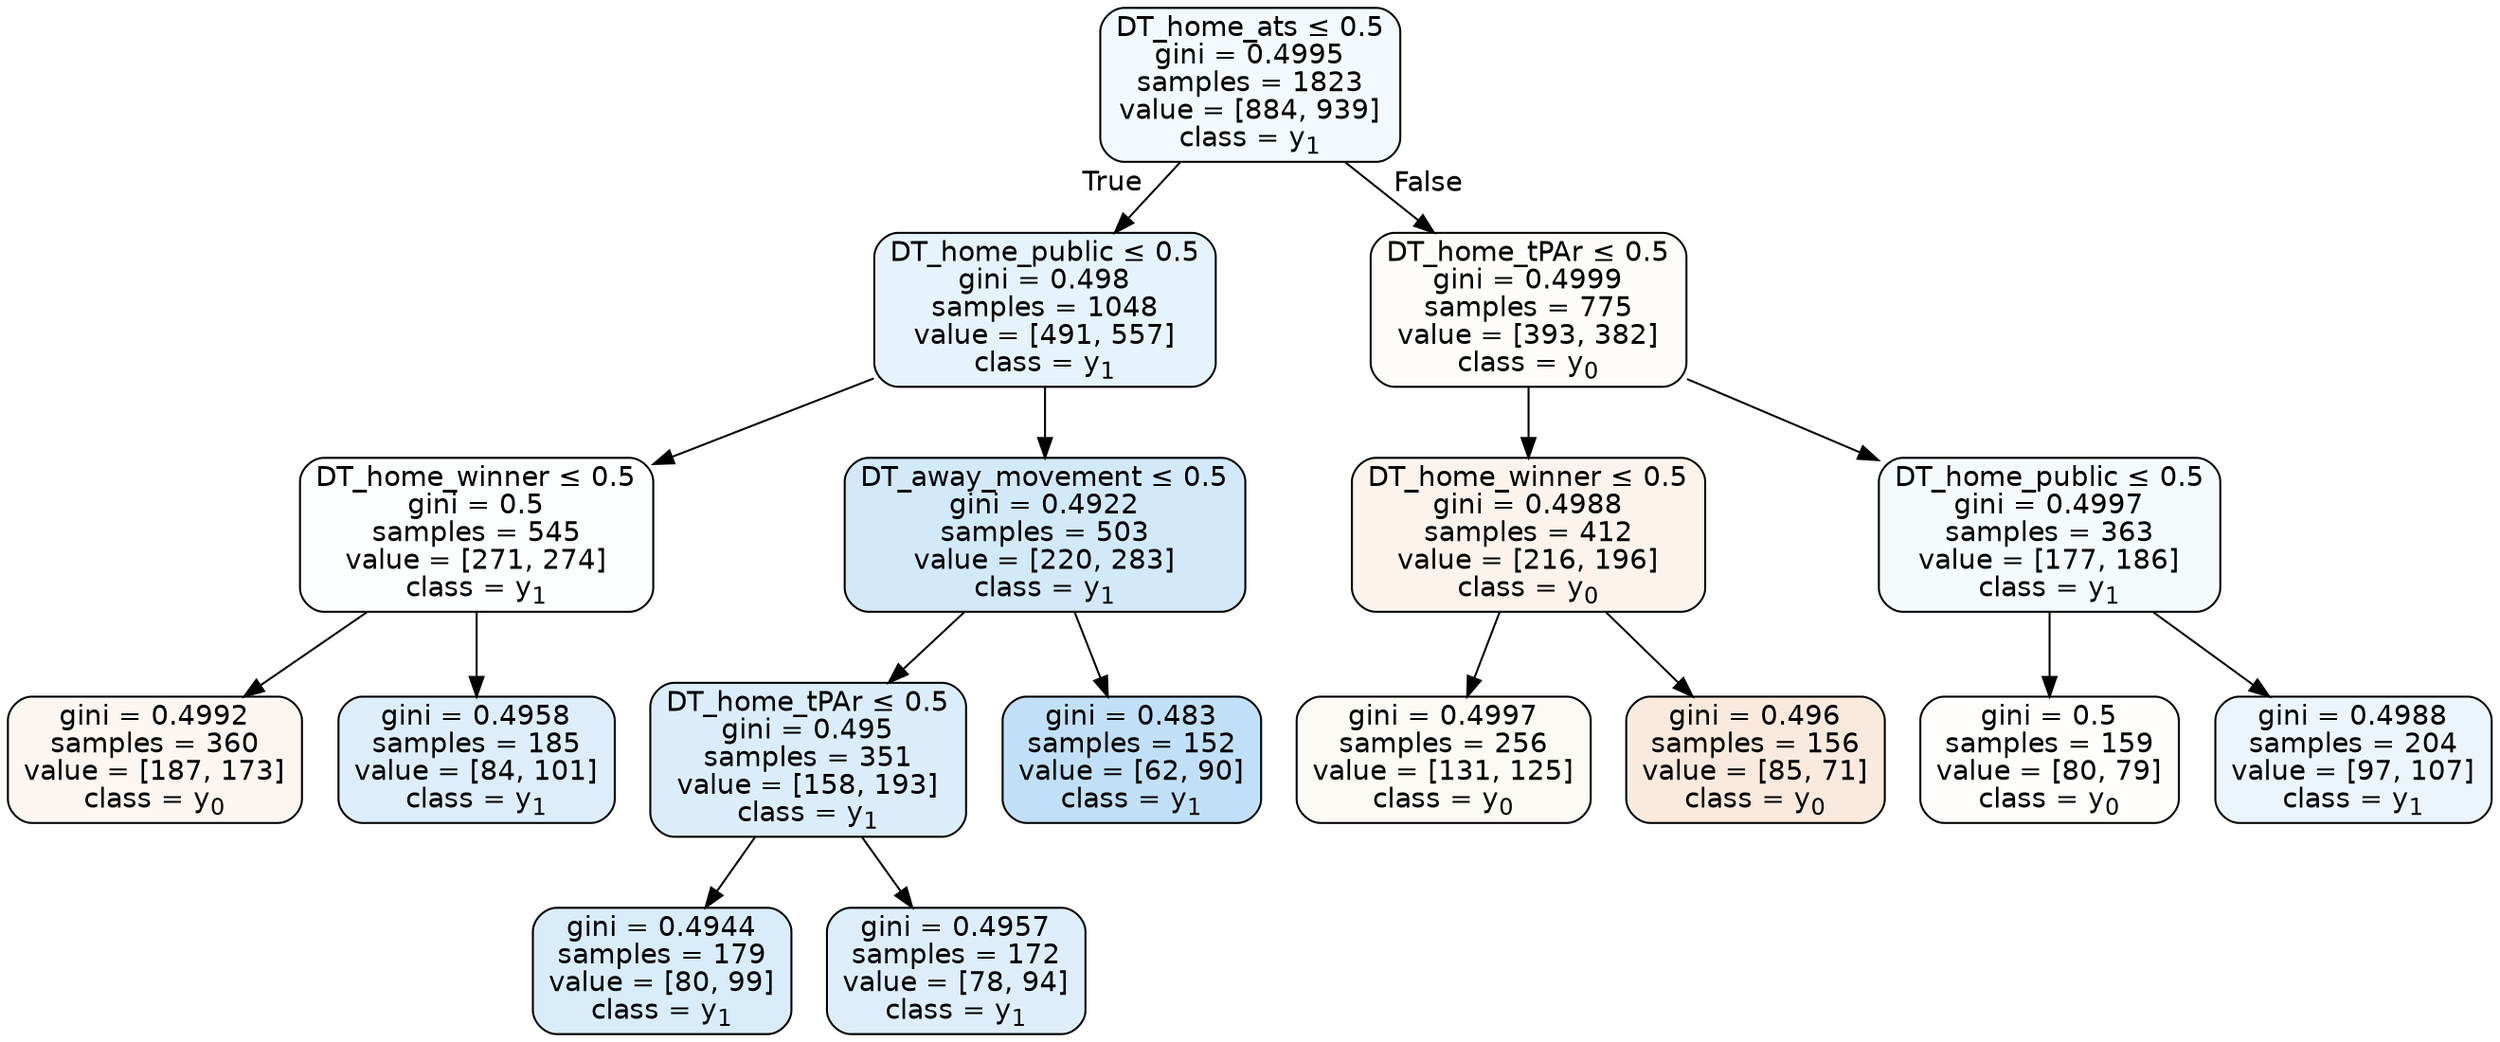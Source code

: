 digraph Tree {
node [shape=box, style="filled, rounded", color="black", fontname=helvetica] ;
edge [fontname=helvetica] ;
0 [label=<DT_home_ats &le; 0.5<br/>gini = 0.4995<br/>samples = 1823<br/>value = [884, 939]<br/>class = y<SUB>1</SUB>>, fillcolor="#399de50f"] ;
1 [label=<DT_home_public &le; 0.5<br/>gini = 0.498<br/>samples = 1048<br/>value = [491, 557]<br/>class = y<SUB>1</SUB>>, fillcolor="#399de51e"] ;
0 -> 1 [labeldistance=2.5, labelangle=45, headlabel="True"] ;
2 [label=<DT_home_winner &le; 0.5<br/>gini = 0.5<br/>samples = 545<br/>value = [271, 274]<br/>class = y<SUB>1</SUB>>, fillcolor="#399de503"] ;
1 -> 2 ;
3 [label=<gini = 0.4992<br/>samples = 360<br/>value = [187, 173]<br/>class = y<SUB>0</SUB>>, fillcolor="#e5813913"] ;
2 -> 3 ;
4 [label=<gini = 0.4958<br/>samples = 185<br/>value = [84, 101]<br/>class = y<SUB>1</SUB>>, fillcolor="#399de52b"] ;
2 -> 4 ;
5 [label=<DT_away_movement &le; 0.5<br/>gini = 0.4922<br/>samples = 503<br/>value = [220, 283]<br/>class = y<SUB>1</SUB>>, fillcolor="#399de539"] ;
1 -> 5 ;
6 [label=<DT_home_tPAr &le; 0.5<br/>gini = 0.495<br/>samples = 351<br/>value = [158, 193]<br/>class = y<SUB>1</SUB>>, fillcolor="#399de52e"] ;
5 -> 6 ;
7 [label=<gini = 0.4944<br/>samples = 179<br/>value = [80, 99]<br/>class = y<SUB>1</SUB>>, fillcolor="#399de531"] ;
6 -> 7 ;
8 [label=<gini = 0.4957<br/>samples = 172<br/>value = [78, 94]<br/>class = y<SUB>1</SUB>>, fillcolor="#399de52b"] ;
6 -> 8 ;
9 [label=<gini = 0.483<br/>samples = 152<br/>value = [62, 90]<br/>class = y<SUB>1</SUB>>, fillcolor="#399de54f"] ;
5 -> 9 ;
10 [label=<DT_home_tPAr &le; 0.5<br/>gini = 0.4999<br/>samples = 775<br/>value = [393, 382]<br/>class = y<SUB>0</SUB>>, fillcolor="#e5813907"] ;
0 -> 10 [labeldistance=2.5, labelangle=-45, headlabel="False"] ;
11 [label=<DT_home_winner &le; 0.5<br/>gini = 0.4988<br/>samples = 412<br/>value = [216, 196]<br/>class = y<SUB>0</SUB>>, fillcolor="#e5813918"] ;
10 -> 11 ;
12 [label=<gini = 0.4997<br/>samples = 256<br/>value = [131, 125]<br/>class = y<SUB>0</SUB>>, fillcolor="#e581390c"] ;
11 -> 12 ;
13 [label=<gini = 0.496<br/>samples = 156<br/>value = [85, 71]<br/>class = y<SUB>0</SUB>>, fillcolor="#e581392a"] ;
11 -> 13 ;
14 [label=<DT_home_public &le; 0.5<br/>gini = 0.4997<br/>samples = 363<br/>value = [177, 186]<br/>class = y<SUB>1</SUB>>, fillcolor="#399de50c"] ;
10 -> 14 ;
15 [label=<gini = 0.5<br/>samples = 159<br/>value = [80, 79]<br/>class = y<SUB>0</SUB>>, fillcolor="#e5813903"] ;
14 -> 15 ;
16 [label=<gini = 0.4988<br/>samples = 204<br/>value = [97, 107]<br/>class = y<SUB>1</SUB>>, fillcolor="#399de518"] ;
14 -> 16 ;
}